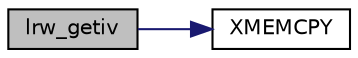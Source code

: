 digraph "lrw_getiv"
{
 // LATEX_PDF_SIZE
  edge [fontname="Helvetica",fontsize="10",labelfontname="Helvetica",labelfontsize="10"];
  node [fontname="Helvetica",fontsize="10",shape=record];
  rankdir="LR";
  Node0 [label="lrw_getiv",height=0.2,width=0.4,color="black", fillcolor="grey75", style="filled", fontcolor="black",tooltip="Get the IV for LRW."];
  Node0 -> Node1 [color="midnightblue",fontsize="10",style="solid"];
  Node1 [label="XMEMCPY",height=0.2,width=0.4,color="black", fillcolor="white", style="filled",URL="$tomcrypt__cfg_8h.html#a7691dd48d60d5fc6daf2fa7ec4c55e12",tooltip=" "];
}
